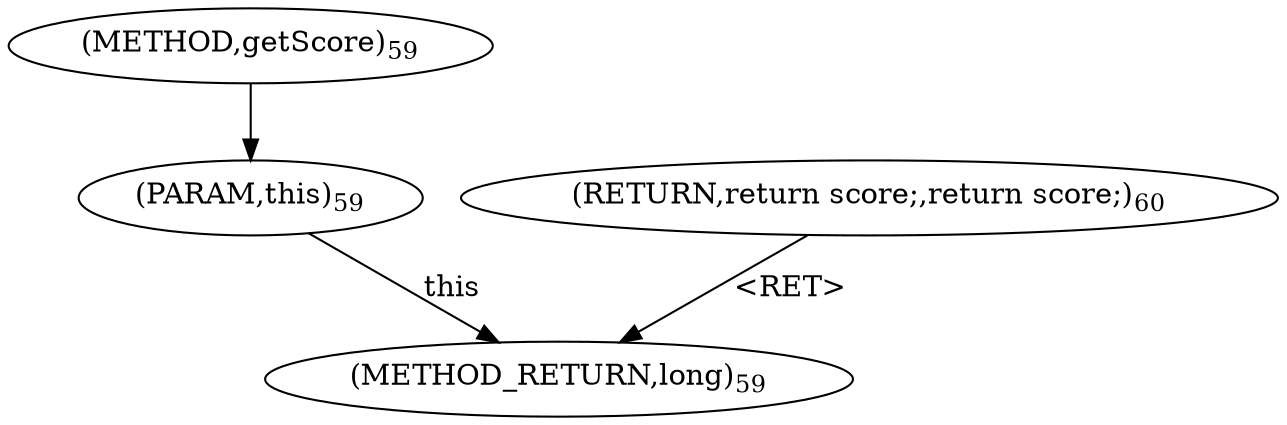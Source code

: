 digraph "getScore" {  
"156" [label = <(METHOD,getScore)<SUB>59</SUB>> ]
"165" [label = <(METHOD_RETURN,long)<SUB>59</SUB>> ]
"157" [label = <(PARAM,this)<SUB>59</SUB>> ]
"159" [label = <(RETURN,return score;,return score;)<SUB>60</SUB>> ]
  "159" -> "165"  [ label = "&lt;RET&gt;"] 
  "157" -> "165"  [ label = "this"] 
  "156" -> "157" 
}
